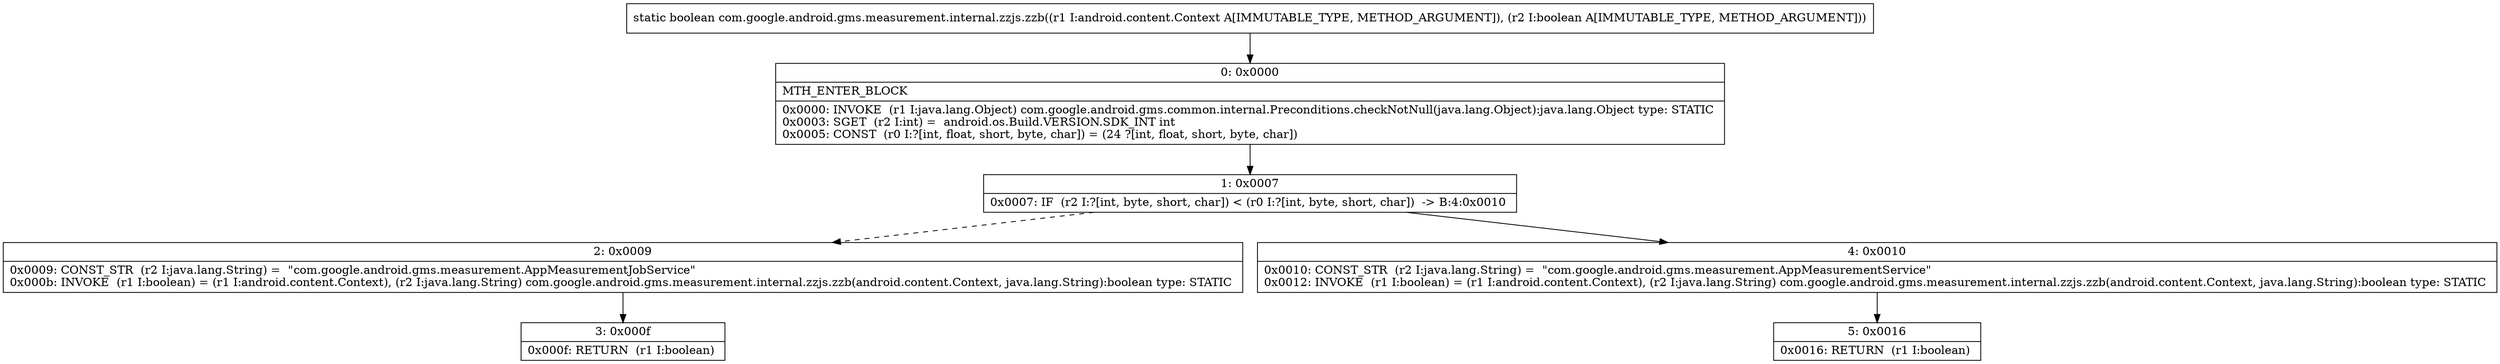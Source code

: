 digraph "CFG forcom.google.android.gms.measurement.internal.zzjs.zzb(Landroid\/content\/Context;Z)Z" {
Node_0 [shape=record,label="{0\:\ 0x0000|MTH_ENTER_BLOCK\l|0x0000: INVOKE  (r1 I:java.lang.Object) com.google.android.gms.common.internal.Preconditions.checkNotNull(java.lang.Object):java.lang.Object type: STATIC \l0x0003: SGET  (r2 I:int) =  android.os.Build.VERSION.SDK_INT int \l0x0005: CONST  (r0 I:?[int, float, short, byte, char]) = (24 ?[int, float, short, byte, char]) \l}"];
Node_1 [shape=record,label="{1\:\ 0x0007|0x0007: IF  (r2 I:?[int, byte, short, char]) \< (r0 I:?[int, byte, short, char])  \-\> B:4:0x0010 \l}"];
Node_2 [shape=record,label="{2\:\ 0x0009|0x0009: CONST_STR  (r2 I:java.lang.String) =  \"com.google.android.gms.measurement.AppMeasurementJobService\" \l0x000b: INVOKE  (r1 I:boolean) = (r1 I:android.content.Context), (r2 I:java.lang.String) com.google.android.gms.measurement.internal.zzjs.zzb(android.content.Context, java.lang.String):boolean type: STATIC \l}"];
Node_3 [shape=record,label="{3\:\ 0x000f|0x000f: RETURN  (r1 I:boolean) \l}"];
Node_4 [shape=record,label="{4\:\ 0x0010|0x0010: CONST_STR  (r2 I:java.lang.String) =  \"com.google.android.gms.measurement.AppMeasurementService\" \l0x0012: INVOKE  (r1 I:boolean) = (r1 I:android.content.Context), (r2 I:java.lang.String) com.google.android.gms.measurement.internal.zzjs.zzb(android.content.Context, java.lang.String):boolean type: STATIC \l}"];
Node_5 [shape=record,label="{5\:\ 0x0016|0x0016: RETURN  (r1 I:boolean) \l}"];
MethodNode[shape=record,label="{static boolean com.google.android.gms.measurement.internal.zzjs.zzb((r1 I:android.content.Context A[IMMUTABLE_TYPE, METHOD_ARGUMENT]), (r2 I:boolean A[IMMUTABLE_TYPE, METHOD_ARGUMENT])) }"];
MethodNode -> Node_0;
Node_0 -> Node_1;
Node_1 -> Node_2[style=dashed];
Node_1 -> Node_4;
Node_2 -> Node_3;
Node_4 -> Node_5;
}

